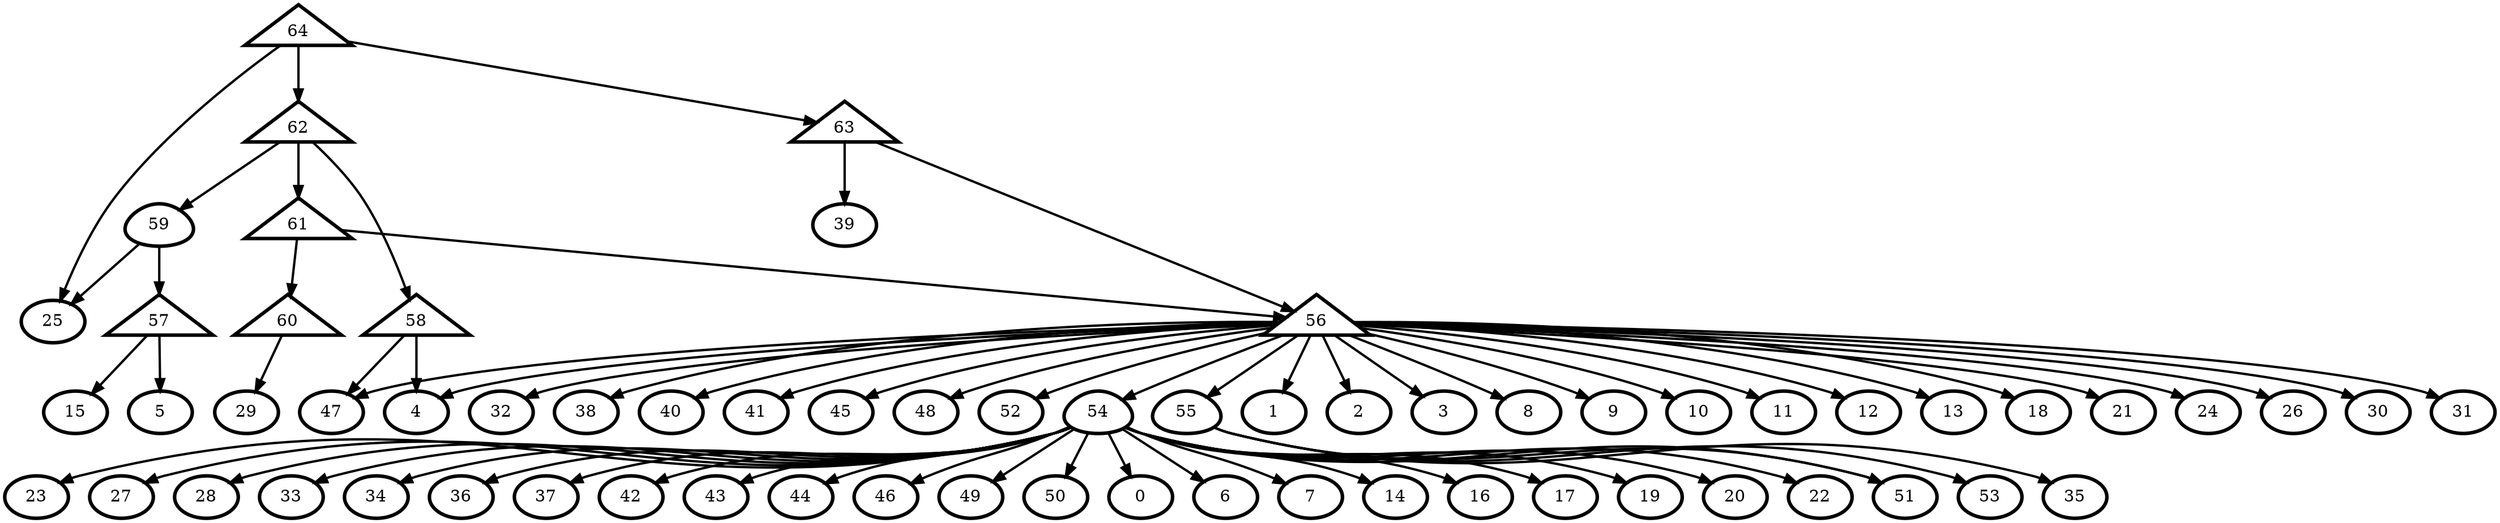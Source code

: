digraph G {
    0 [penwidth=3,label="0"]
    1 [penwidth=3,label="1"]
    2 [penwidth=3,label="2"]
    3 [penwidth=3,label="3"]
    4 [penwidth=3,label="4"]
    5 [penwidth=3,label="5"]
    6 [penwidth=3,label="6"]
    7 [penwidth=3,label="7"]
    8 [penwidth=3,label="8"]
    9 [penwidth=3,label="9"]
    10 [penwidth=3,label="10"]
    11 [penwidth=3,label="11"]
    12 [penwidth=3,label="12"]
    13 [penwidth=3,label="13"]
    14 [penwidth=3,label="14"]
    15 [penwidth=3,label="15"]
    16 [penwidth=3,label="16"]
    17 [penwidth=3,label="17"]
    18 [penwidth=3,label="18"]
    19 [penwidth=3,label="19"]
    20 [penwidth=3,label="20"]
    21 [penwidth=3,label="21"]
    22 [penwidth=3,label="22"]
    23 [penwidth=3,label="23"]
    24 [penwidth=3,label="24"]
    25 [penwidth=3,label="25"]
    26 [penwidth=3,label="26"]
    27 [penwidth=3,label="27"]
    28 [penwidth=3,label="28"]
    29 [penwidth=3,label="29"]
    30 [penwidth=3,label="30"]
    31 [penwidth=3,label="31"]
    32 [penwidth=3,label="32"]
    33 [penwidth=3,label="33"]
    34 [penwidth=3,label="34"]
    35 [penwidth=3,label="35"]
    36 [penwidth=3,label="36"]
    37 [penwidth=3,label="37"]
    38 [penwidth=3,label="38"]
    39 [penwidth=3,label="39"]
    40 [penwidth=3,label="40"]
    41 [penwidth=3,label="41"]
    42 [penwidth=3,label="42"]
    43 [penwidth=3,label="43"]
    44 [penwidth=3,label="44"]
    45 [penwidth=3,label="45"]
    46 [penwidth=3,label="46"]
    47 [penwidth=3,label="47"]
    48 [penwidth=3,label="48"]
    49 [penwidth=3,label="49"]
    50 [penwidth=3,label="50"]
    51 [penwidth=3,label="51"]
    52 [penwidth=3,label="52"]
    53 [penwidth=3,label="53"]
    54 [penwidth=3,label="54",shape = "egg"]
    55 [penwidth=3,label="55",shape = "egg"]
    56 [penwidth=3,label="59",shape = "egg"]
    57 [penwidth=3,label="56",shape = "triangle"]
    58 [penwidth=3,label="57",shape = "triangle"]
    59 [penwidth=3,label="58",shape = "triangle"]
    60 [penwidth=3,label="60",shape = "triangle"]
    61 [penwidth=3,label="61",shape = "triangle"]
    62 [penwidth=3,label="62",shape = "triangle"]
    63 [penwidth=3,label="63",shape = "triangle"]
    64 [penwidth=3,label="64",shape = "triangle"]

    54 -> 17 [penwidth=2]
    54 -> 42 [penwidth=2]
    54 -> 20 [penwidth=2]
    54 -> 36 [penwidth=2]
    54 -> 28 [penwidth=2]
    54 -> 0 [penwidth=2]
    54 -> 46 [penwidth=2]
    54 -> 14 [penwidth=2]
    54 -> 34 [penwidth=2]
    54 -> 51 [penwidth=2]
    54 -> 27 [penwidth=2]
    54 -> 7 [penwidth=2]
    54 -> 19 [penwidth=2]
    54 -> 16 [penwidth=2]
    54 -> 37 [penwidth=2]
    54 -> 44 [penwidth=2]
    54 -> 49 [penwidth=2]
    54 -> 6 [penwidth=2]
    54 -> 43 [penwidth=2]
    54 -> 50 [penwidth=2]
    54 -> 22 [penwidth=2]
    54 -> 33 [penwidth=2]
    54 -> 23 [penwidth=2]
    55 -> 53 [penwidth=2]
    55 -> 51 [penwidth=2]
    55 -> 35 [penwidth=2]
    57 -> 26 [penwidth=2]
    57 -> 41 [penwidth=2]
    57 -> 52 [penwidth=2]
    57 -> 38 [penwidth=2]
    57 -> 8 [penwidth=2]
    57 -> 48 [penwidth=2]
    57 -> 55 [penwidth=2]
    57 -> 32 [penwidth=2]
    57 -> 11 [penwidth=2]
    57 -> 54 [penwidth=2]
    57 -> 4 [penwidth=2]
    57 -> 40 [penwidth=2]
    57 -> 10 [penwidth=2]
    57 -> 3 [penwidth=2]
    57 -> 1 [penwidth=2]
    57 -> 30 [penwidth=2]
    57 -> 13 [penwidth=2]
    57 -> 18 [penwidth=2]
    57 -> 9 [penwidth=2]
    57 -> 45 [penwidth=2]
    57 -> 31 [penwidth=2]
    57 -> 2 [penwidth=2]
    57 -> 24 [penwidth=2]
    57 -> 47 [penwidth=2]
    57 -> 12 [penwidth=2]
    57 -> 21 [penwidth=2]
    58 -> 15 [penwidth=2]
    58 -> 5 [penwidth=2]
    59 -> 4 [penwidth=2]
    59 -> 47 [penwidth=2]
    56 -> 58 [penwidth=2]
    56 -> 25 [penwidth=2]
    60 -> 29 [penwidth=2]
    61 -> 57 [penwidth=2]
    61 -> 60 [penwidth=2]
    62 -> 56 [penwidth=2]
    62 -> 61 [penwidth=2]
    62 -> 59 [penwidth=2]
    63 -> 39 [penwidth=2]
    63 -> 57 [penwidth=2]
    64 -> 62 [penwidth=2]
    64 -> 25 [penwidth=2]
    64 -> 63 [penwidth=2]
}